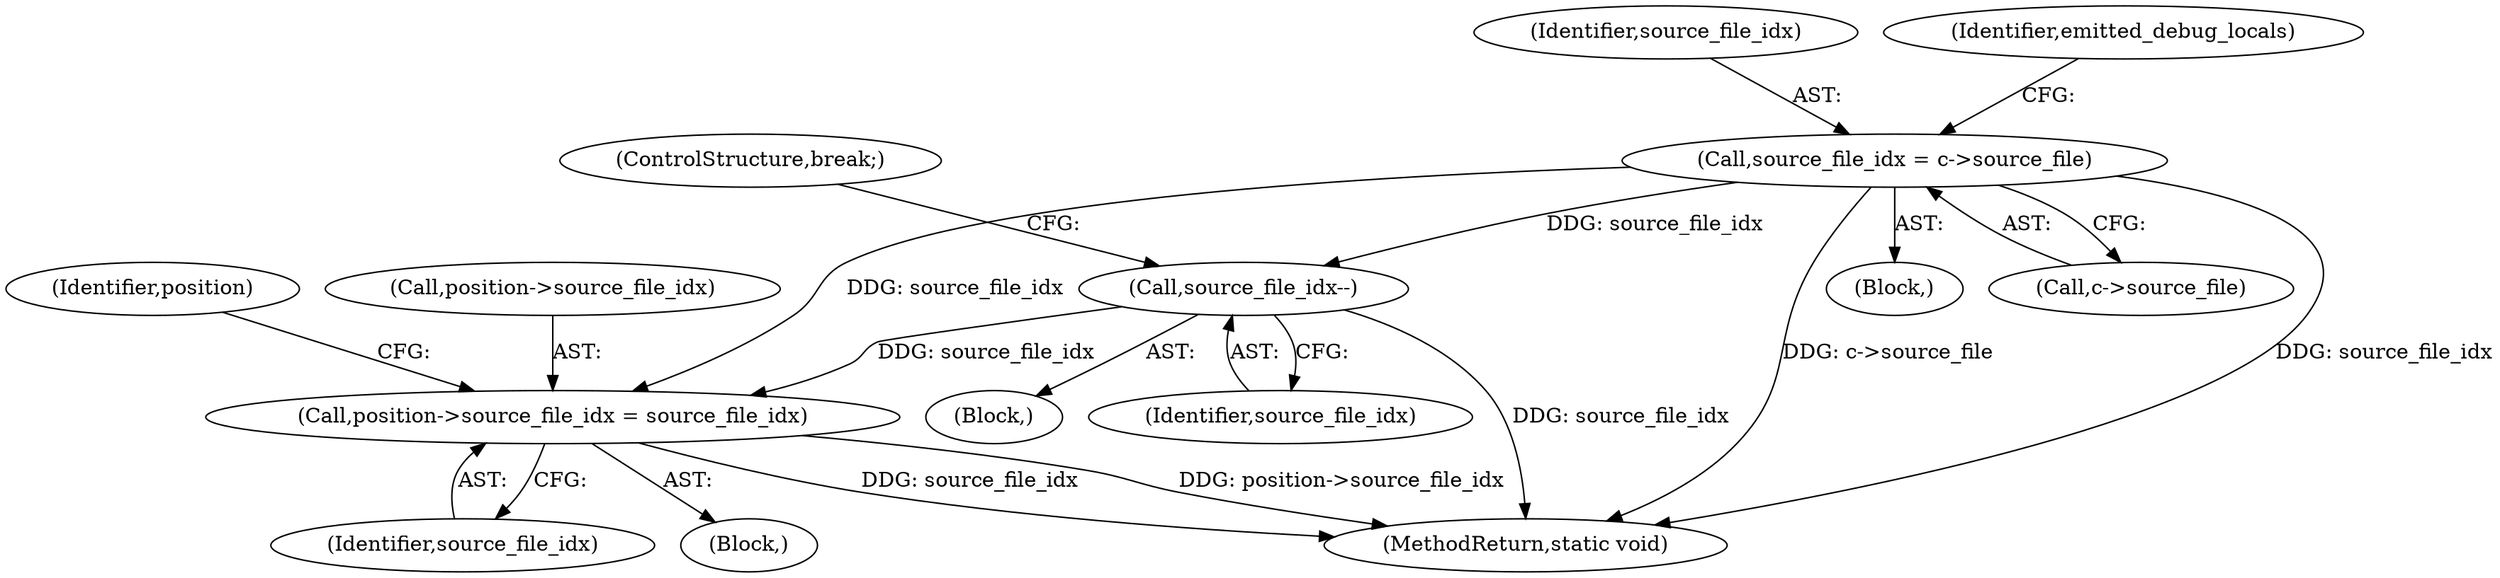 digraph "0_radare2_ad55822430a03fe075221b543efb434567e9e431@pointer" {
"1000972" [label="(Call,position->source_file_idx = source_file_idx)"];
"1000934" [label="(Call,source_file_idx--)"];
"1000161" [label="(Call,source_file_idx = c->source_file)"];
"1000973" [label="(Call,position->source_file_idx)"];
"1000162" [label="(Identifier,source_file_idx)"];
"1000924" [label="(Block,)"];
"1000936" [label="(ControlStructure,break;)"];
"1000972" [label="(Call,position->source_file_idx = source_file_idx)"];
"1000161" [label="(Call,source_file_idx = c->source_file)"];
"1000123" [label="(Block,)"];
"1000976" [label="(Identifier,source_file_idx)"];
"1000934" [label="(Call,source_file_idx--)"];
"1001187" [label="(MethodReturn,static void)"];
"1000935" [label="(Identifier,source_file_idx)"];
"1000979" [label="(Identifier,position)"];
"1000170" [label="(Identifier,emitted_debug_locals)"];
"1000163" [label="(Call,c->source_file)"];
"1000938" [label="(Block,)"];
"1000972" -> "1000938"  [label="AST: "];
"1000972" -> "1000976"  [label="CFG: "];
"1000973" -> "1000972"  [label="AST: "];
"1000976" -> "1000972"  [label="AST: "];
"1000979" -> "1000972"  [label="CFG: "];
"1000972" -> "1001187"  [label="DDG: position->source_file_idx"];
"1000972" -> "1001187"  [label="DDG: source_file_idx"];
"1000934" -> "1000972"  [label="DDG: source_file_idx"];
"1000161" -> "1000972"  [label="DDG: source_file_idx"];
"1000934" -> "1000924"  [label="AST: "];
"1000934" -> "1000935"  [label="CFG: "];
"1000935" -> "1000934"  [label="AST: "];
"1000936" -> "1000934"  [label="CFG: "];
"1000934" -> "1001187"  [label="DDG: source_file_idx"];
"1000161" -> "1000934"  [label="DDG: source_file_idx"];
"1000161" -> "1000123"  [label="AST: "];
"1000161" -> "1000163"  [label="CFG: "];
"1000162" -> "1000161"  [label="AST: "];
"1000163" -> "1000161"  [label="AST: "];
"1000170" -> "1000161"  [label="CFG: "];
"1000161" -> "1001187"  [label="DDG: c->source_file"];
"1000161" -> "1001187"  [label="DDG: source_file_idx"];
}
